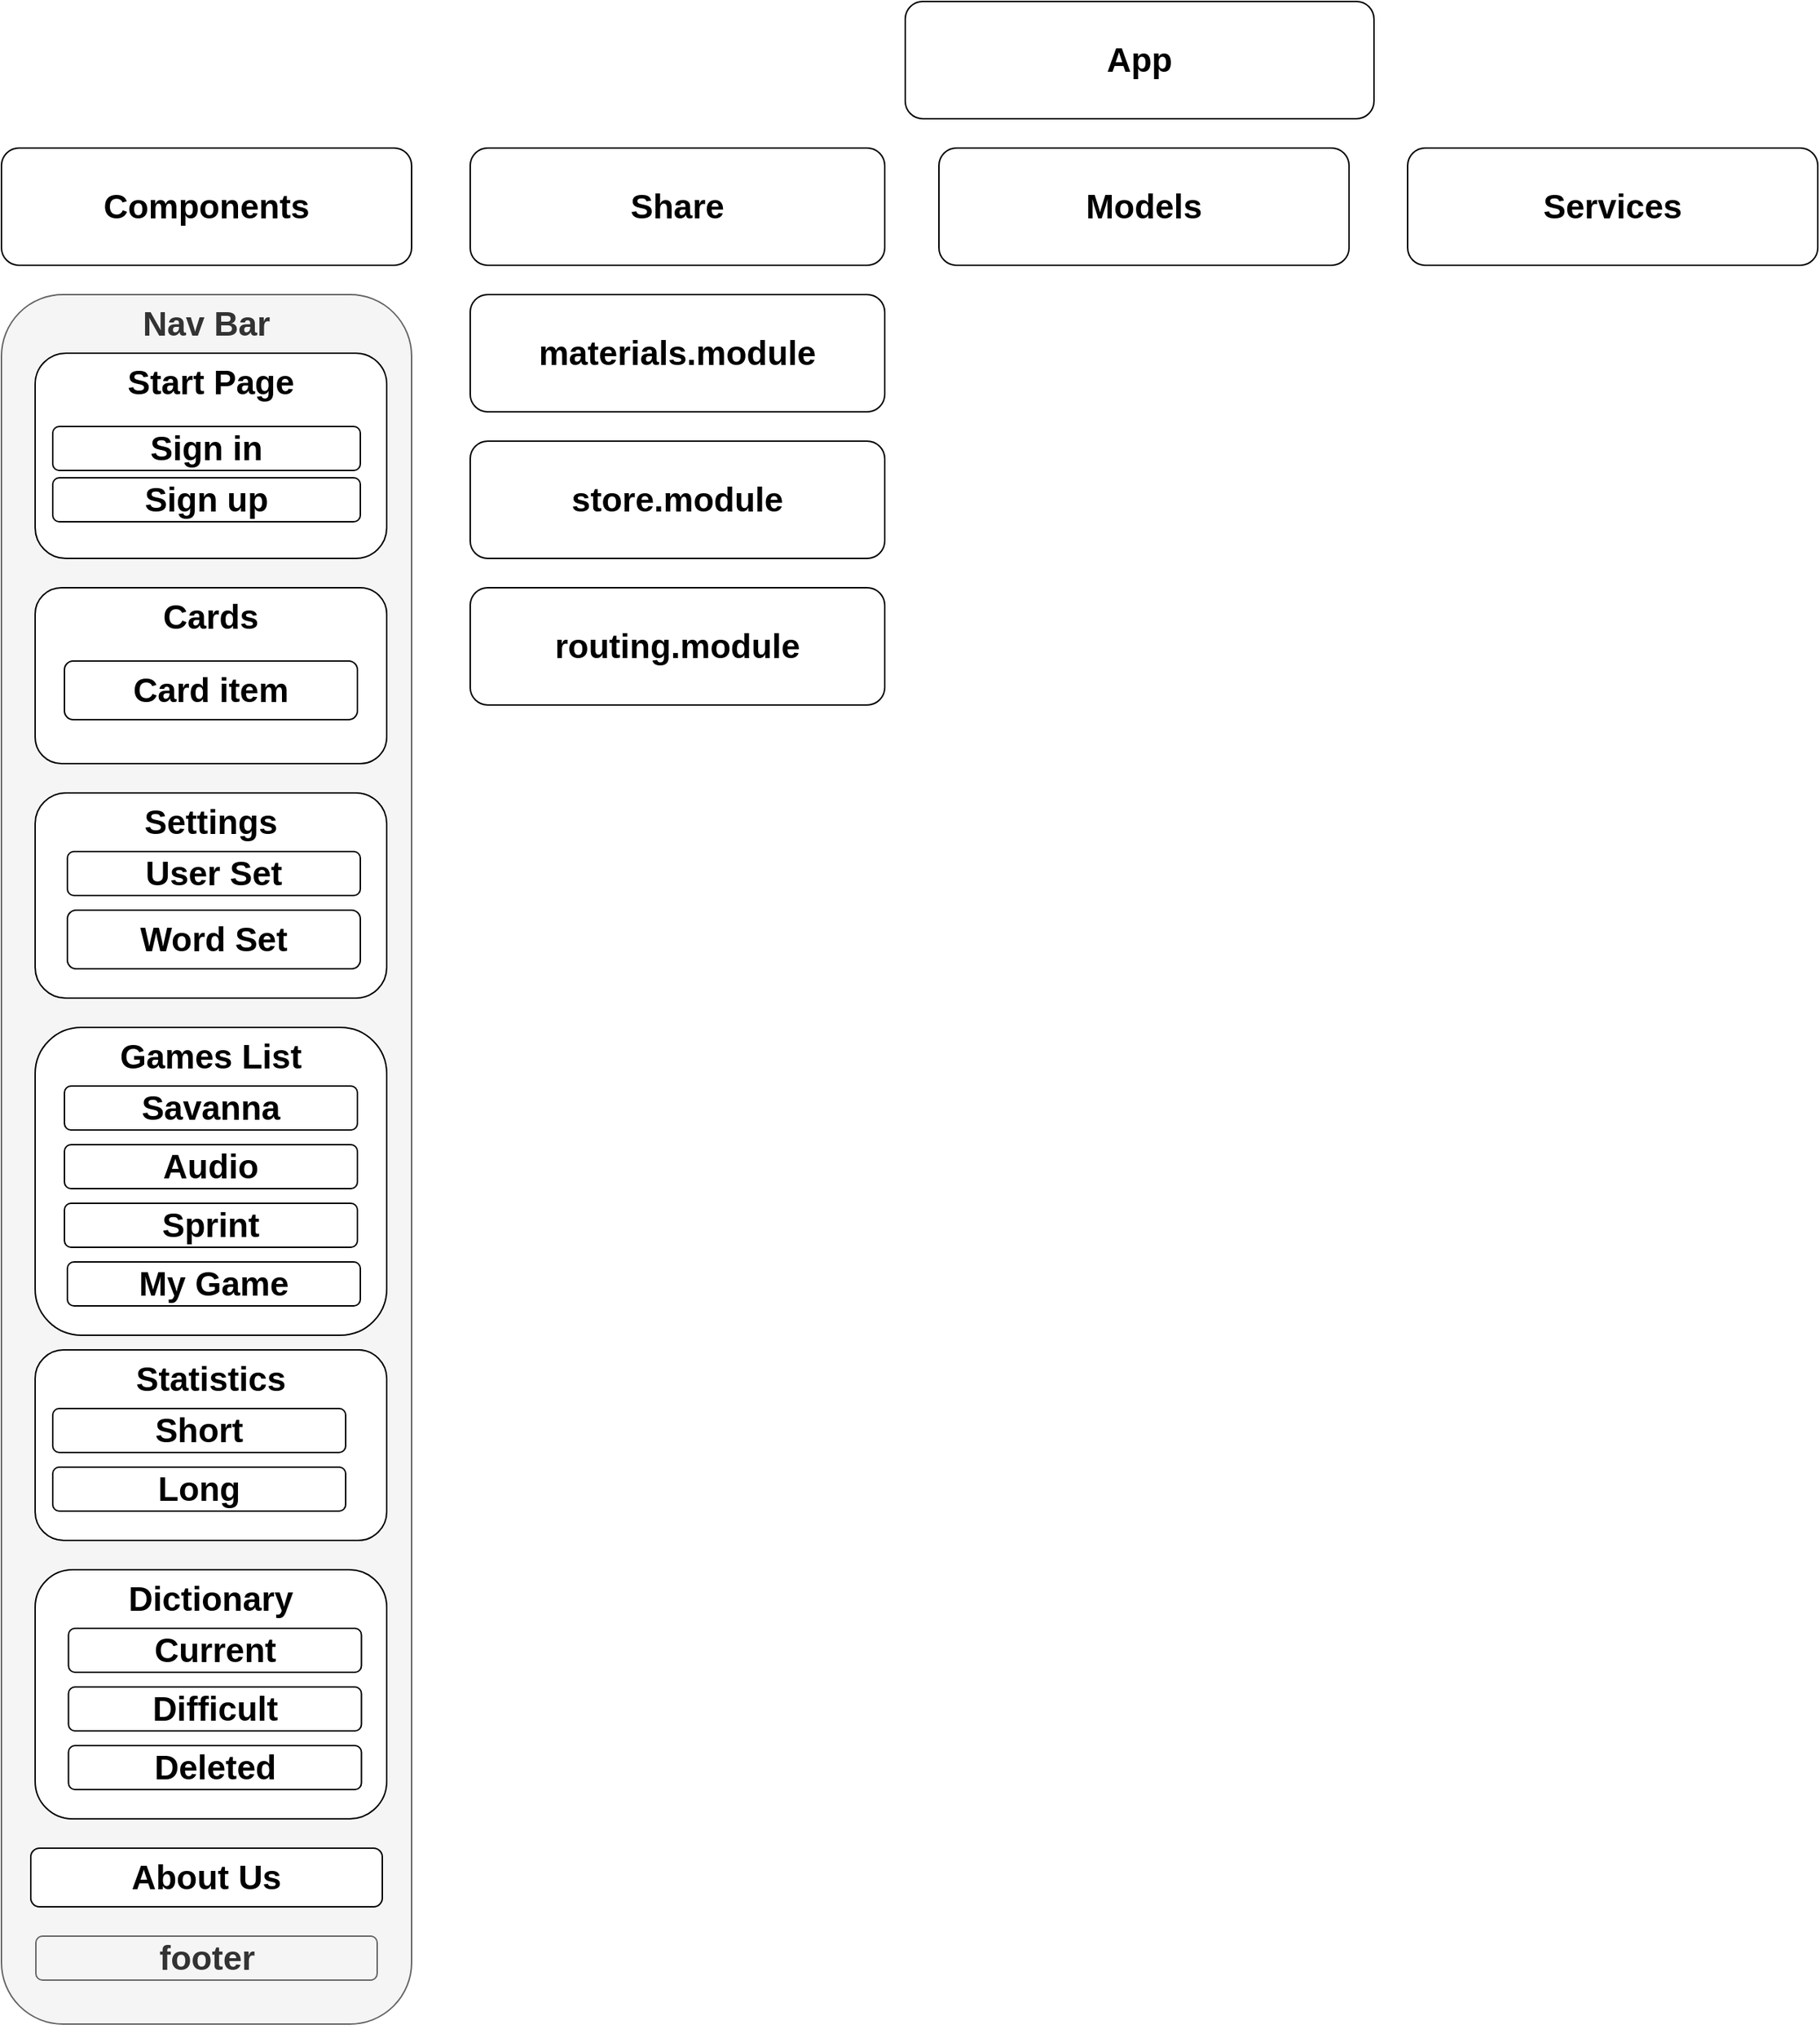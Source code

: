<mxfile version="14.4.9" type="github">
  <diagram name="Page-1" id="97916047-d0de-89f5-080d-49f4d83e522f">
    <mxGraphModel dx="1422" dy="762" grid="1" gridSize="10" guides="1" tooltips="1" connect="1" arrows="1" fold="1" page="1" pageScale="1.5" pageWidth="827" pageHeight="1169" background="#ffffff" math="0" shadow="0">
      <root>
        <mxCell id="0" />
        <mxCell id="1" parent="0" />
        <mxCell id="IP3I_rZ0EiLL6fIdU2Rg-56" value="&lt;font style=&quot;font-size: 23px&quot;&gt;&lt;b&gt;App&lt;/b&gt;&lt;/font&gt;" style="rounded=1;whiteSpace=wrap;html=1;" parent="1" vertex="1">
          <mxGeometry x="717" y="40" width="320" height="80" as="geometry" />
        </mxCell>
        <mxCell id="IP3I_rZ0EiLL6fIdU2Rg-58" value="&lt;span style=&quot;font-size: 23px&quot;&gt;&lt;b&gt;Components&lt;/b&gt;&lt;/span&gt;" style="rounded=1;whiteSpace=wrap;html=1;" parent="1" vertex="1">
          <mxGeometry x="100" y="140" width="280" height="80" as="geometry" />
        </mxCell>
        <mxCell id="IP3I_rZ0EiLL6fIdU2Rg-59" value="&lt;font style=&quot;font-size: 23px&quot;&gt;&lt;b&gt;Share&lt;/b&gt;&lt;/font&gt;" style="rounded=1;whiteSpace=wrap;html=1;" parent="1" vertex="1">
          <mxGeometry x="420" y="140" width="283" height="80" as="geometry" />
        </mxCell>
        <mxCell id="IP3I_rZ0EiLL6fIdU2Rg-60" value="&lt;span style=&quot;font-size: 23px&quot;&gt;&lt;b&gt;Models&lt;/b&gt;&lt;/span&gt;" style="rounded=1;whiteSpace=wrap;html=1;" parent="1" vertex="1">
          <mxGeometry x="740" y="140" width="280" height="80" as="geometry" />
        </mxCell>
        <mxCell id="IP3I_rZ0EiLL6fIdU2Rg-61" value="&lt;font style=&quot;font-size: 23px&quot;&gt;&lt;b&gt;Services&lt;/b&gt;&lt;/font&gt;" style="rounded=1;whiteSpace=wrap;html=1;" parent="1" vertex="1">
          <mxGeometry x="1060" y="140" width="280" height="80" as="geometry" />
        </mxCell>
        <mxCell id="IP3I_rZ0EiLL6fIdU2Rg-62" value="&lt;span style=&quot;font-size: 23px&quot;&gt;&lt;b&gt;materials.module&lt;/b&gt;&lt;/span&gt;" style="rounded=1;whiteSpace=wrap;html=1;" parent="1" vertex="1">
          <mxGeometry x="420" y="240" width="283" height="80" as="geometry" />
        </mxCell>
        <mxCell id="IP3I_rZ0EiLL6fIdU2Rg-63" value="&lt;span style=&quot;font-size: 23px&quot;&gt;&lt;b&gt;store.module&lt;/b&gt;&lt;/span&gt;" style="rounded=1;whiteSpace=wrap;html=1;" parent="1" vertex="1">
          <mxGeometry x="420" y="340" width="283" height="80" as="geometry" />
        </mxCell>
        <mxCell id="IP3I_rZ0EiLL6fIdU2Rg-64" value="&lt;span style=&quot;font-size: 23px&quot;&gt;&lt;b&gt;routing.module&lt;/b&gt;&lt;/span&gt;" style="rounded=1;whiteSpace=wrap;html=1;" parent="1" vertex="1">
          <mxGeometry x="420" y="440" width="283" height="80" as="geometry" />
        </mxCell>
        <mxCell id="IP3I_rZ0EiLL6fIdU2Rg-82" value="&lt;span style=&quot;font-size: 23px&quot;&gt;&lt;b&gt;Nav Bar&lt;/b&gt;&lt;/span&gt;" style="rounded=1;whiteSpace=wrap;html=1;verticalAlign=top;fillColor=#f5f5f5;strokeColor=#666666;fontColor=#333333;" parent="1" vertex="1">
          <mxGeometry x="100" y="240" width="280" height="1180" as="geometry" />
        </mxCell>
        <mxCell id="IP3I_rZ0EiLL6fIdU2Rg-83" value="&lt;span style=&quot;font-size: 23px&quot;&gt;&lt;b&gt;footer&lt;/b&gt;&lt;/span&gt;" style="rounded=1;whiteSpace=wrap;html=1;fillColor=#f5f5f5;strokeColor=#666666;fontColor=#333333;" parent="1" vertex="1">
          <mxGeometry x="123.5" y="1360" width="233" height="30" as="geometry" />
        </mxCell>
        <mxCell id="IP3I_rZ0EiLL6fIdU2Rg-65" value="&lt;span style=&quot;font-size: 23px&quot;&gt;&lt;b&gt;Start Page&lt;/b&gt;&lt;/span&gt;" style="rounded=1;whiteSpace=wrap;html=1;verticalAlign=top;" parent="1" vertex="1">
          <mxGeometry x="123" y="280" width="240" height="140" as="geometry" />
        </mxCell>
        <mxCell id="IP3I_rZ0EiLL6fIdU2Rg-66" value="&lt;span style=&quot;font-size: 23px&quot;&gt;&lt;b&gt;Cards&lt;/b&gt;&lt;/span&gt;" style="rounded=1;whiteSpace=wrap;html=1;verticalAlign=top;" parent="1" vertex="1">
          <mxGeometry x="123" y="440" width="240" height="120" as="geometry" />
        </mxCell>
        <mxCell id="IP3I_rZ0EiLL6fIdU2Rg-67" value="&lt;span style=&quot;font-size: 23px&quot;&gt;&lt;b&gt;Settings&lt;/b&gt;&lt;/span&gt;" style="rounded=1;whiteSpace=wrap;html=1;verticalAlign=top;" parent="1" vertex="1">
          <mxGeometry x="123" y="580" width="240" height="140" as="geometry" />
        </mxCell>
        <mxCell id="IP3I_rZ0EiLL6fIdU2Rg-68" value="&lt;span style=&quot;font-size: 23px&quot;&gt;&lt;b&gt;Card item&lt;/b&gt;&lt;/span&gt;" style="rounded=1;whiteSpace=wrap;html=1;" parent="1" vertex="1">
          <mxGeometry x="143" y="490" width="200" height="40" as="geometry" />
        </mxCell>
        <mxCell id="IP3I_rZ0EiLL6fIdU2Rg-69" value="&lt;span style=&quot;font-size: 23px&quot;&gt;&lt;b&gt;User Set&lt;/b&gt;&lt;/span&gt;" style="rounded=1;whiteSpace=wrap;html=1;" parent="1" vertex="1">
          <mxGeometry x="145" y="620" width="200" height="30" as="geometry" />
        </mxCell>
        <mxCell id="IP3I_rZ0EiLL6fIdU2Rg-70" value="&lt;span style=&quot;font-size: 23px&quot;&gt;&lt;b&gt;Word Set&lt;/b&gt;&lt;/span&gt;" style="rounded=1;whiteSpace=wrap;html=1;" parent="1" vertex="1">
          <mxGeometry x="145" y="660" width="200" height="40" as="geometry" />
        </mxCell>
        <mxCell id="IP3I_rZ0EiLL6fIdU2Rg-71" value="&lt;span style=&quot;font-size: 23px&quot;&gt;&lt;b&gt;Games List&lt;/b&gt;&lt;/span&gt;" style="rounded=1;whiteSpace=wrap;html=1;verticalAlign=top;" parent="1" vertex="1">
          <mxGeometry x="123" y="740" width="240" height="210" as="geometry" />
        </mxCell>
        <mxCell id="IP3I_rZ0EiLL6fIdU2Rg-72" value="&lt;font style=&quot;font-size: 23px&quot;&gt;Savanna&lt;/font&gt;" style="rounded=1;whiteSpace=wrap;html=1;fontSize=20;fontStyle=1" parent="1" vertex="1">
          <mxGeometry x="143" y="780" width="200" height="30" as="geometry" />
        </mxCell>
        <mxCell id="IP3I_rZ0EiLL6fIdU2Rg-73" value="&lt;b style=&quot;font-size: 23px&quot;&gt;Audio&lt;/b&gt;" style="rounded=1;whiteSpace=wrap;html=1;" parent="1" vertex="1">
          <mxGeometry x="143" y="820" width="200" height="30" as="geometry" />
        </mxCell>
        <mxCell id="IP3I_rZ0EiLL6fIdU2Rg-74" value="&lt;b style=&quot;font-size: 23px&quot;&gt;Sprint&lt;/b&gt;" style="rounded=1;whiteSpace=wrap;html=1;" parent="1" vertex="1">
          <mxGeometry x="143" y="860" width="200" height="30" as="geometry" />
        </mxCell>
        <mxCell id="IP3I_rZ0EiLL6fIdU2Rg-75" value="&lt;span style=&quot;font-size: 23px&quot;&gt;&lt;b&gt;My Game&lt;/b&gt;&lt;/span&gt;" style="rounded=1;whiteSpace=wrap;html=1;" parent="1" vertex="1">
          <mxGeometry x="145" y="900" width="200" height="30" as="geometry" />
        </mxCell>
        <mxCell id="IP3I_rZ0EiLL6fIdU2Rg-77" value="&lt;span style=&quot;font-size: 23px&quot;&gt;&lt;b&gt;Statistics&lt;/b&gt;&lt;/span&gt;" style="rounded=1;whiteSpace=wrap;html=1;verticalAlign=top;" parent="1" vertex="1">
          <mxGeometry x="123" y="960" width="240" height="130" as="geometry" />
        </mxCell>
        <mxCell id="IP3I_rZ0EiLL6fIdU2Rg-78" value="&lt;span style=&quot;font-size: 23px&quot;&gt;&lt;b&gt;Short&lt;/b&gt;&lt;/span&gt;" style="rounded=1;whiteSpace=wrap;html=1;" parent="1" vertex="1">
          <mxGeometry x="135" y="1000" width="200" height="30" as="geometry" />
        </mxCell>
        <mxCell id="IP3I_rZ0EiLL6fIdU2Rg-79" value="&lt;span style=&quot;font-size: 23px&quot;&gt;&lt;b&gt;Long&lt;/b&gt;&lt;/span&gt;" style="rounded=1;whiteSpace=wrap;html=1;" parent="1" vertex="1">
          <mxGeometry x="135" y="1040" width="200" height="30" as="geometry" />
        </mxCell>
        <mxCell id="IP3I_rZ0EiLL6fIdU2Rg-80" value="&lt;span style=&quot;font-size: 23px&quot;&gt;&lt;b&gt;Sign in&lt;/b&gt;&lt;/span&gt;" style="rounded=1;whiteSpace=wrap;html=1;" parent="1" vertex="1">
          <mxGeometry x="135" y="330" width="210" height="30" as="geometry" />
        </mxCell>
        <mxCell id="IP3I_rZ0EiLL6fIdU2Rg-81" value="&lt;span style=&quot;font-size: 23px&quot;&gt;&lt;b&gt;Sign up&lt;/b&gt;&lt;/span&gt;" style="rounded=1;whiteSpace=wrap;html=1;" parent="1" vertex="1">
          <mxGeometry x="135" y="365" width="210" height="30" as="geometry" />
        </mxCell>
        <mxCell id="IP3I_rZ0EiLL6fIdU2Rg-85" value="&lt;span style=&quot;font-size: 23px&quot;&gt;&lt;b&gt;About Us&lt;/b&gt;&lt;/span&gt;" style="rounded=1;whiteSpace=wrap;html=1;verticalAlign=top;" parent="1" vertex="1">
          <mxGeometry x="120" y="1300" width="240" height="40" as="geometry" />
        </mxCell>
        <mxCell id="IP3I_rZ0EiLL6fIdU2Rg-87" value="&lt;span style=&quot;font-size: 23px&quot;&gt;&lt;b&gt;Dictionary&lt;/b&gt;&lt;/span&gt;" style="rounded=1;whiteSpace=wrap;html=1;verticalAlign=top;" parent="1" vertex="1">
          <mxGeometry x="123" y="1110" width="240" height="170" as="geometry" />
        </mxCell>
        <mxCell id="IP3I_rZ0EiLL6fIdU2Rg-88" value="&lt;span style=&quot;font-size: 23px&quot;&gt;&lt;b&gt;Current&lt;/b&gt;&lt;/span&gt;" style="rounded=1;whiteSpace=wrap;html=1;" parent="1" vertex="1">
          <mxGeometry x="145.75" y="1150" width="200" height="30" as="geometry" />
        </mxCell>
        <mxCell id="IP3I_rZ0EiLL6fIdU2Rg-89" value="&lt;span style=&quot;font-size: 23px&quot;&gt;&lt;b&gt;Difficult&lt;/b&gt;&lt;/span&gt;" style="rounded=1;whiteSpace=wrap;html=1;" parent="1" vertex="1">
          <mxGeometry x="145.75" y="1190" width="200" height="30" as="geometry" />
        </mxCell>
        <mxCell id="IP3I_rZ0EiLL6fIdU2Rg-90" value="&lt;span style=&quot;font-size: 23px&quot;&gt;&lt;b&gt;Deleted&lt;/b&gt;&lt;/span&gt;" style="rounded=1;whiteSpace=wrap;html=1;" parent="1" vertex="1">
          <mxGeometry x="145.75" y="1230" width="200" height="30" as="geometry" />
        </mxCell>
        <mxCell id="IP3I_rZ0EiLL6fIdU2Rg-92" style="edgeStyle=orthogonalEdgeStyle;rounded=0;orthogonalLoop=1;jettySize=auto;html=1;exitX=0.5;exitY=1;exitDx=0;exitDy=0;fontSize=20;" parent="1" source="IP3I_rZ0EiLL6fIdU2Rg-82" target="IP3I_rZ0EiLL6fIdU2Rg-82" edge="1">
          <mxGeometry relative="1" as="geometry" />
        </mxCell>
      </root>
    </mxGraphModel>
  </diagram>
</mxfile>
